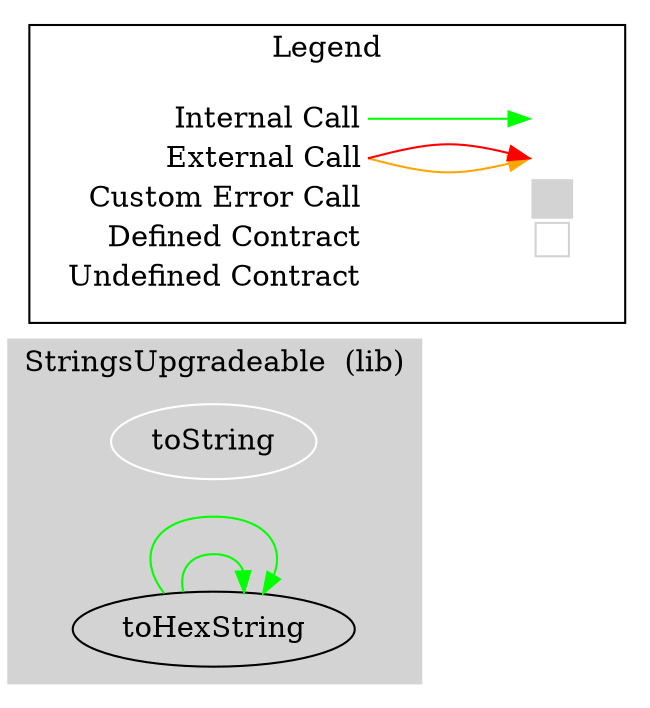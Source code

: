 digraph G {
  graph [ ratio = "auto", page = "100", compound =true ];
subgraph "clusterStringsUpgradeable" {
  graph [ label = "StringsUpgradeable  (lib)", color = "lightgray", style = "filled", bgcolor = "lightgray" ];
  "StringsUpgradeable.toString" [ label = "toString", color = "white" ];
  "StringsUpgradeable.toHexString" [ label = "toHexString" ];
}

  "StringsUpgradeable.toHexString";
  "StringsUpgradeable.toHexString" -> "StringsUpgradeable.toHexString" [ color = "green" ];
  "StringsUpgradeable.toHexString" -> "StringsUpgradeable.toHexString" [ color = "green" ];


rankdir=LR
node [shape=plaintext]
subgraph cluster_01 { 
label = "Legend";
key [label=<<table border="0" cellpadding="2" cellspacing="0" cellborder="0">
  <tr><td align="right" port="i1">Internal Call</td></tr>
  <tr><td align="right" port="i2">External Call</td></tr>
  <tr><td align="right" port="i2">Custom Error Call</td></tr>
  <tr><td align="right" port="i3">Defined Contract</td></tr>
  <tr><td align="right" port="i4">Undefined Contract</td></tr>
  </table>>]
key2 [label=<<table border="0" cellpadding="2" cellspacing="0" cellborder="0">
  <tr><td port="i1">&nbsp;&nbsp;&nbsp;</td></tr>
  <tr><td port="i2">&nbsp;&nbsp;&nbsp;</td></tr>
  <tr><td port="i3" bgcolor="lightgray">&nbsp;&nbsp;&nbsp;</td></tr>
  <tr><td port="i4">
    <table border="1" cellborder="0" cellspacing="0" cellpadding="7" color="lightgray">
      <tr>
       <td></td>
      </tr>
     </table>
  </td></tr>
  </table>>]
key:i1:e -> key2:i1:w [color="green"]
key:i2:e -> key2:i2:w [color="orange"]
key:i2:e -> key2:i2:w [color="red"]
}
}

